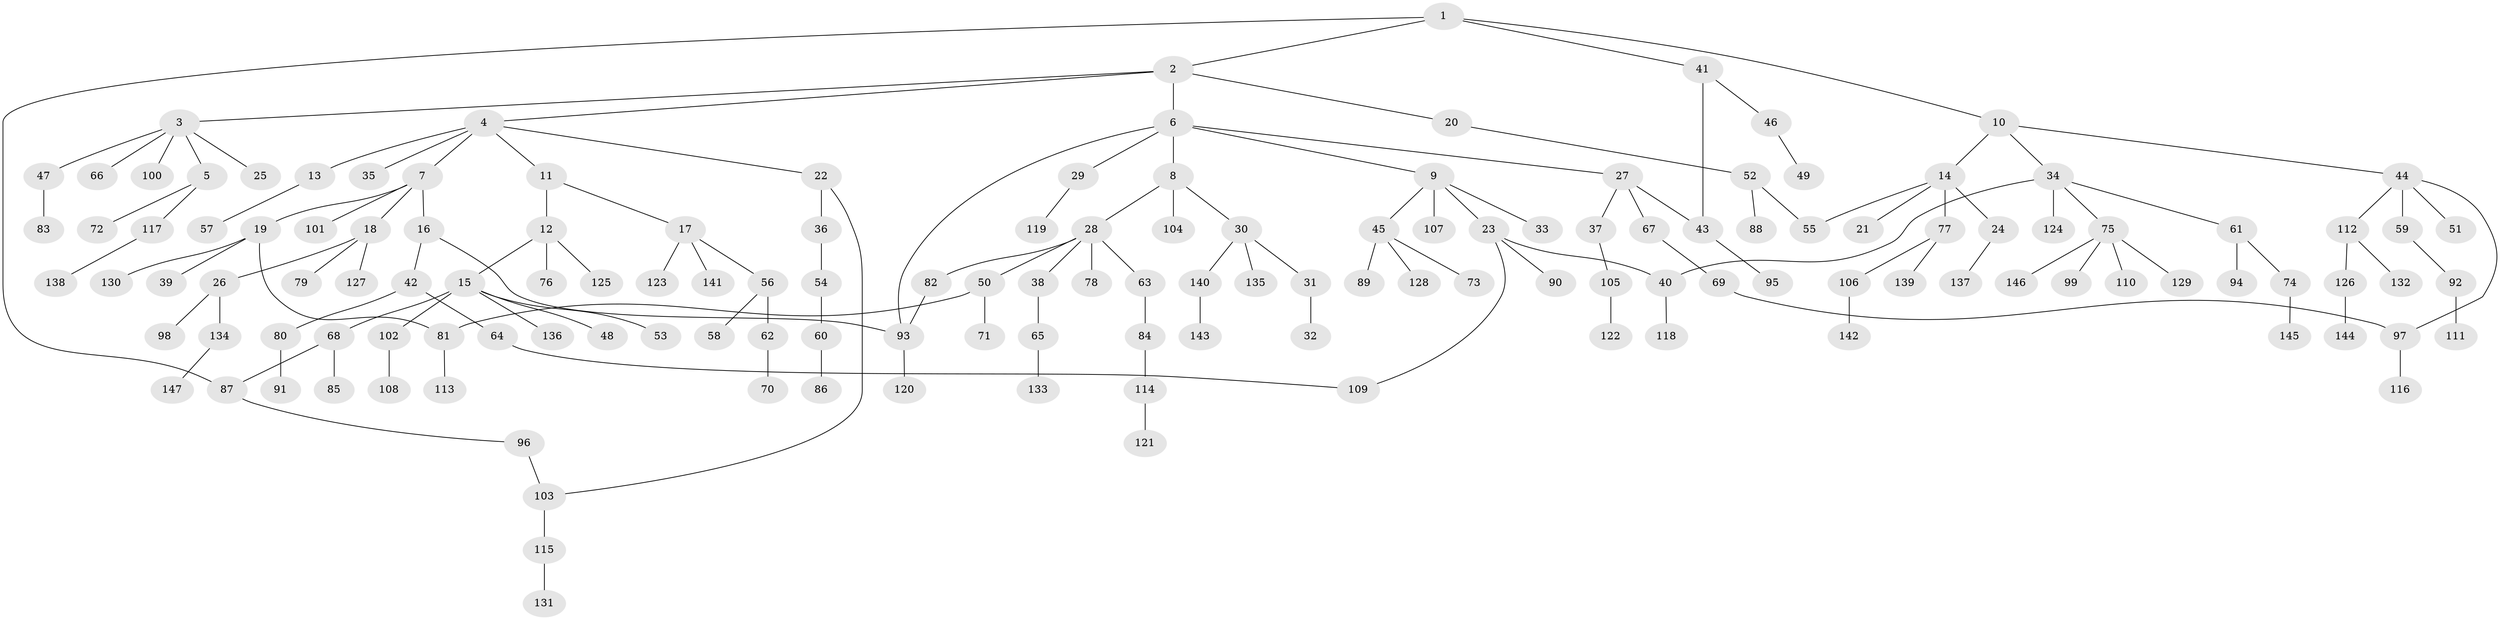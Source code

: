 // coarse degree distribution, {5: 0.06741573033707865, 2: 0.2696629213483146, 6: 0.011235955056179775, 4: 0.0898876404494382, 3: 0.16853932584269662, 1: 0.39325842696629215}
// Generated by graph-tools (version 1.1) at 2025/49/03/04/25 22:49:15]
// undirected, 147 vertices, 156 edges
graph export_dot {
  node [color=gray90,style=filled];
  1;
  2;
  3;
  4;
  5;
  6;
  7;
  8;
  9;
  10;
  11;
  12;
  13;
  14;
  15;
  16;
  17;
  18;
  19;
  20;
  21;
  22;
  23;
  24;
  25;
  26;
  27;
  28;
  29;
  30;
  31;
  32;
  33;
  34;
  35;
  36;
  37;
  38;
  39;
  40;
  41;
  42;
  43;
  44;
  45;
  46;
  47;
  48;
  49;
  50;
  51;
  52;
  53;
  54;
  55;
  56;
  57;
  58;
  59;
  60;
  61;
  62;
  63;
  64;
  65;
  66;
  67;
  68;
  69;
  70;
  71;
  72;
  73;
  74;
  75;
  76;
  77;
  78;
  79;
  80;
  81;
  82;
  83;
  84;
  85;
  86;
  87;
  88;
  89;
  90;
  91;
  92;
  93;
  94;
  95;
  96;
  97;
  98;
  99;
  100;
  101;
  102;
  103;
  104;
  105;
  106;
  107;
  108;
  109;
  110;
  111;
  112;
  113;
  114;
  115;
  116;
  117;
  118;
  119;
  120;
  121;
  122;
  123;
  124;
  125;
  126;
  127;
  128;
  129;
  130;
  131;
  132;
  133;
  134;
  135;
  136;
  137;
  138;
  139;
  140;
  141;
  142;
  143;
  144;
  145;
  146;
  147;
  1 -- 2;
  1 -- 10;
  1 -- 41;
  1 -- 87;
  2 -- 3;
  2 -- 4;
  2 -- 6;
  2 -- 20;
  3 -- 5;
  3 -- 25;
  3 -- 47;
  3 -- 66;
  3 -- 100;
  4 -- 7;
  4 -- 11;
  4 -- 13;
  4 -- 22;
  4 -- 35;
  5 -- 72;
  5 -- 117;
  6 -- 8;
  6 -- 9;
  6 -- 27;
  6 -- 29;
  6 -- 93;
  7 -- 16;
  7 -- 18;
  7 -- 19;
  7 -- 101;
  8 -- 28;
  8 -- 30;
  8 -- 104;
  9 -- 23;
  9 -- 33;
  9 -- 45;
  9 -- 107;
  10 -- 14;
  10 -- 34;
  10 -- 44;
  11 -- 12;
  11 -- 17;
  12 -- 15;
  12 -- 76;
  12 -- 125;
  13 -- 57;
  14 -- 21;
  14 -- 24;
  14 -- 77;
  14 -- 55;
  15 -- 48;
  15 -- 53;
  15 -- 68;
  15 -- 102;
  15 -- 136;
  16 -- 42;
  16 -- 93;
  17 -- 56;
  17 -- 123;
  17 -- 141;
  18 -- 26;
  18 -- 79;
  18 -- 127;
  19 -- 39;
  19 -- 130;
  19 -- 81;
  20 -- 52;
  22 -- 36;
  22 -- 103;
  23 -- 40;
  23 -- 90;
  23 -- 109;
  24 -- 137;
  26 -- 98;
  26 -- 134;
  27 -- 37;
  27 -- 67;
  27 -- 43;
  28 -- 38;
  28 -- 50;
  28 -- 63;
  28 -- 78;
  28 -- 82;
  29 -- 119;
  30 -- 31;
  30 -- 135;
  30 -- 140;
  31 -- 32;
  34 -- 61;
  34 -- 75;
  34 -- 124;
  34 -- 40;
  36 -- 54;
  37 -- 105;
  38 -- 65;
  40 -- 118;
  41 -- 43;
  41 -- 46;
  42 -- 64;
  42 -- 80;
  43 -- 95;
  44 -- 51;
  44 -- 59;
  44 -- 112;
  44 -- 97;
  45 -- 73;
  45 -- 89;
  45 -- 128;
  46 -- 49;
  47 -- 83;
  50 -- 71;
  50 -- 81;
  52 -- 55;
  52 -- 88;
  54 -- 60;
  56 -- 58;
  56 -- 62;
  59 -- 92;
  60 -- 86;
  61 -- 74;
  61 -- 94;
  62 -- 70;
  63 -- 84;
  64 -- 109;
  65 -- 133;
  67 -- 69;
  68 -- 85;
  68 -- 87;
  69 -- 97;
  74 -- 145;
  75 -- 99;
  75 -- 110;
  75 -- 129;
  75 -- 146;
  77 -- 106;
  77 -- 139;
  80 -- 91;
  81 -- 113;
  82 -- 93;
  84 -- 114;
  87 -- 96;
  92 -- 111;
  93 -- 120;
  96 -- 103;
  97 -- 116;
  102 -- 108;
  103 -- 115;
  105 -- 122;
  106 -- 142;
  112 -- 126;
  112 -- 132;
  114 -- 121;
  115 -- 131;
  117 -- 138;
  126 -- 144;
  134 -- 147;
  140 -- 143;
}
